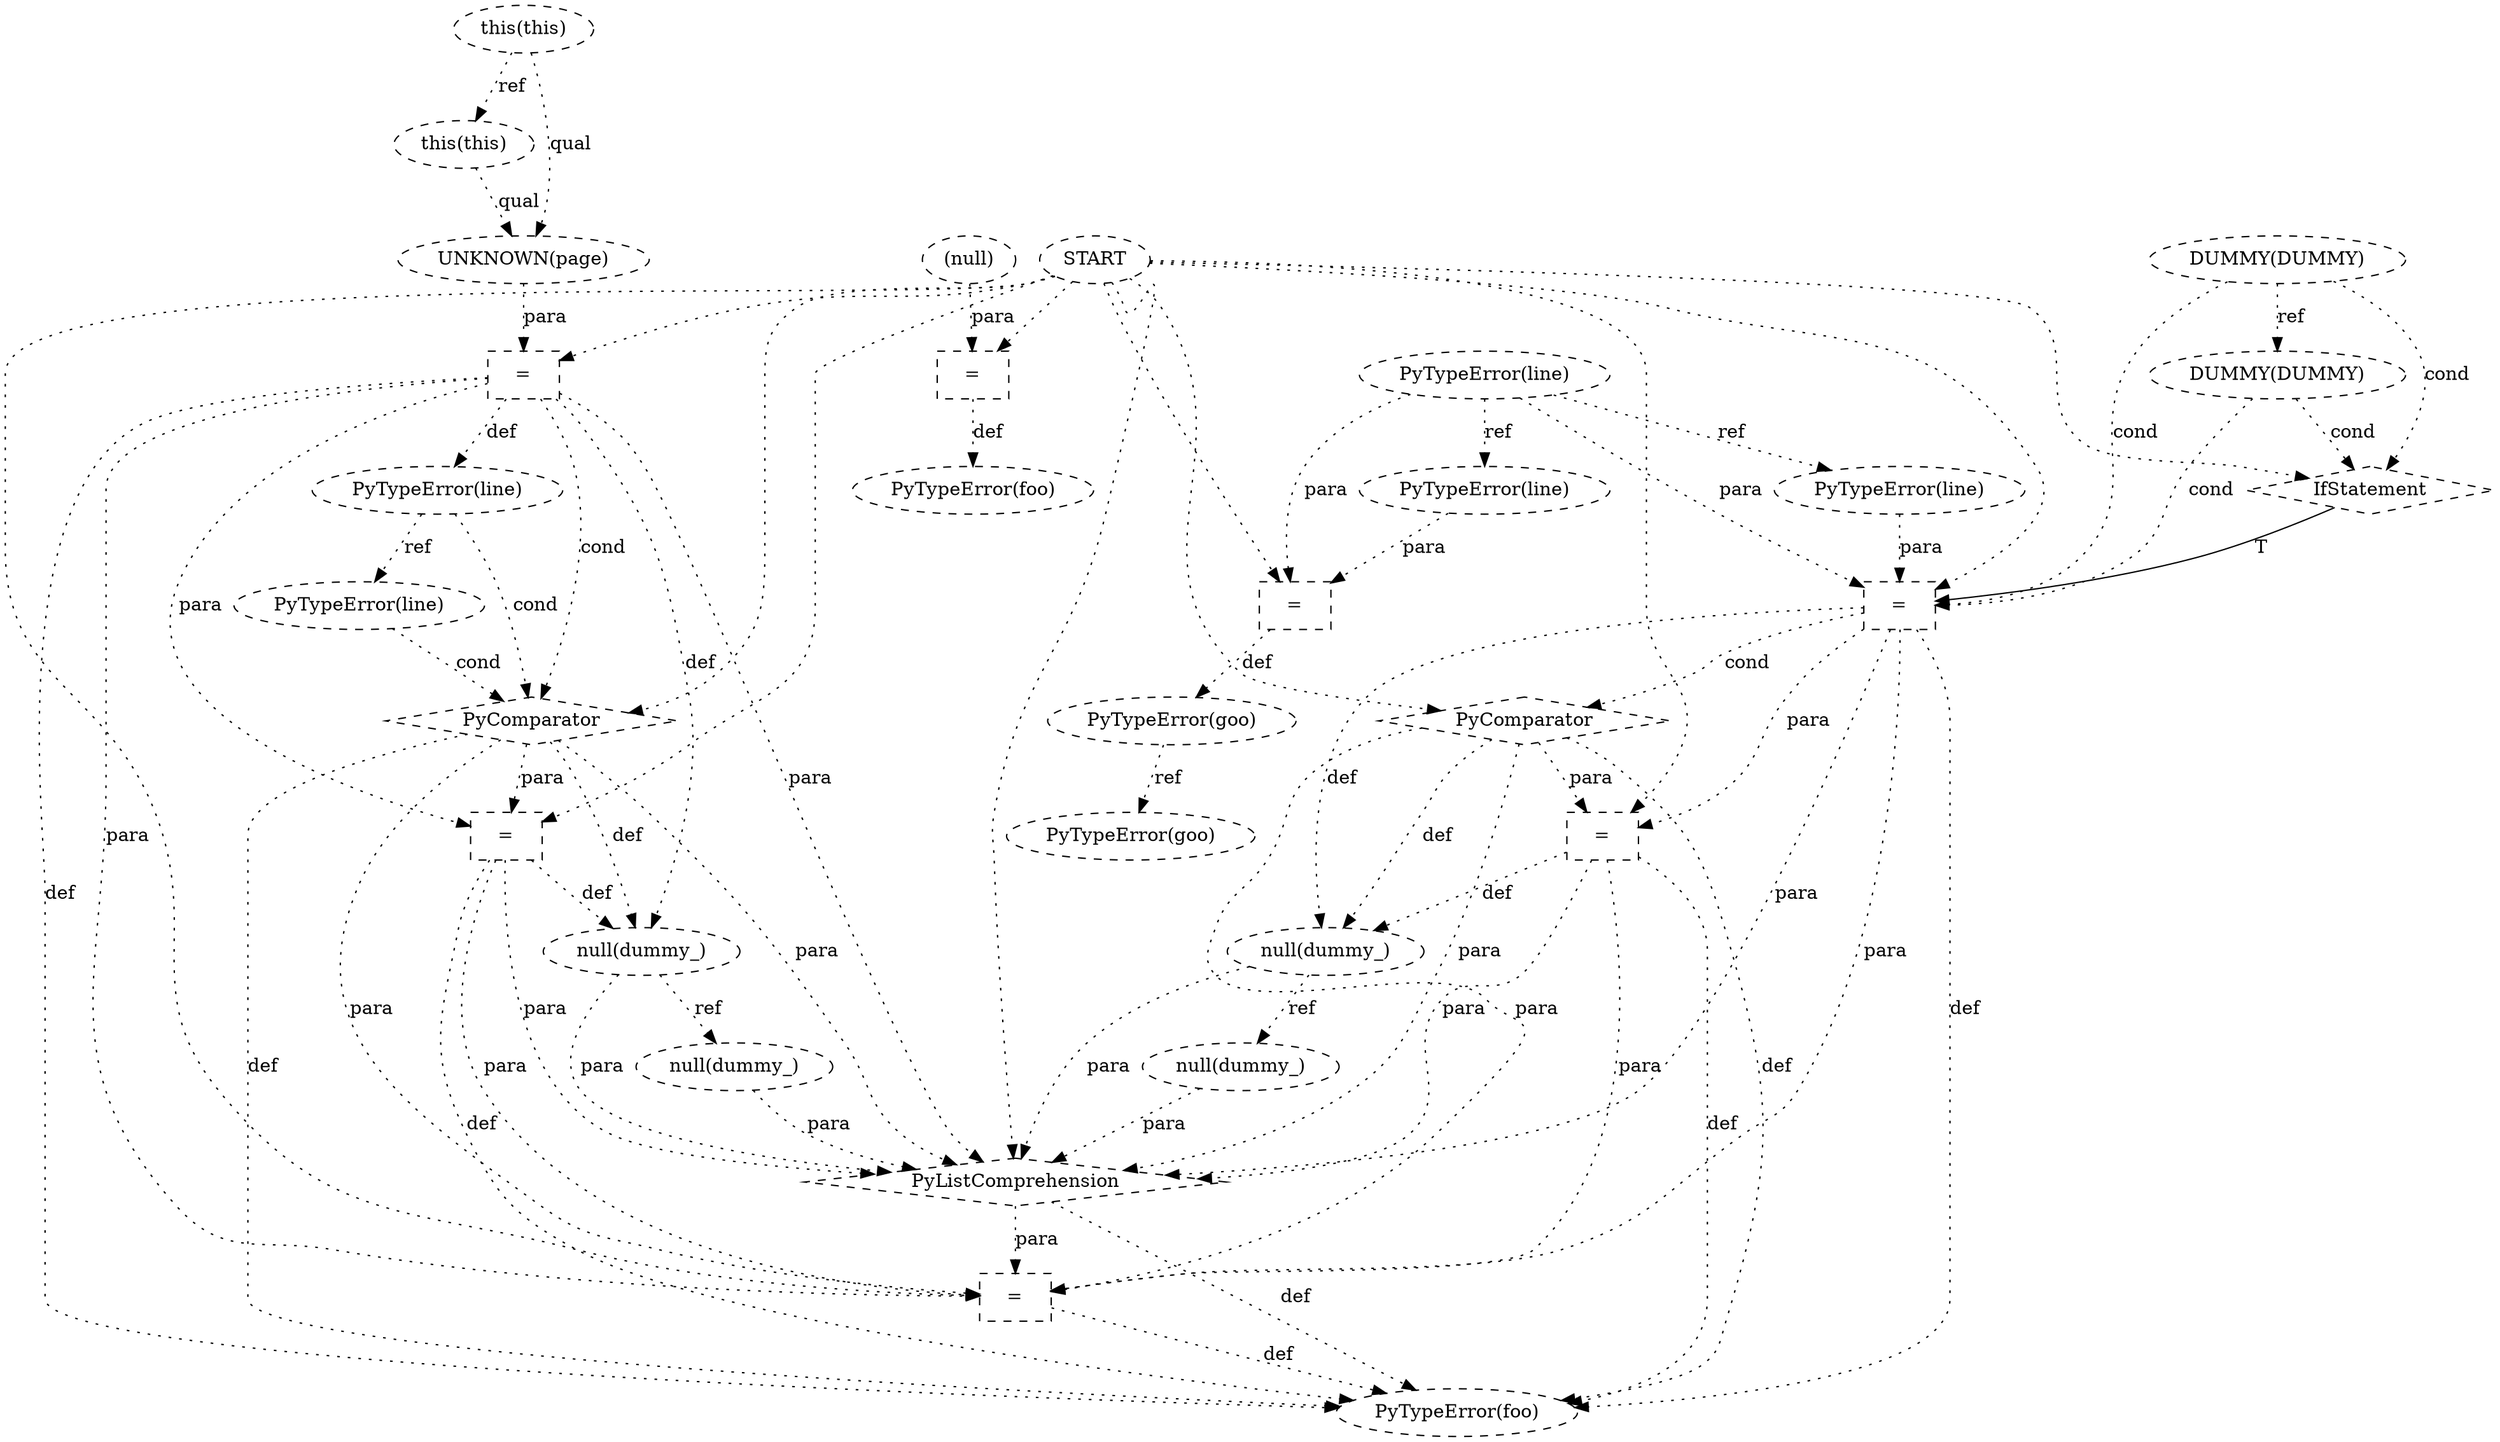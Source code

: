 digraph G {
1 [label="DUMMY(DUMMY)" shape=ellipse style=dashed color=black fontcolor=black]
2 [label="null(dummy_)" shape=ellipse style=dashed color=black fontcolor=black]
3 [label="PyComparator" shape=diamond style=dashed color=black fontcolor=black]
4 [label="PyTypeError(line)" shape=ellipse style=dashed color=black fontcolor=black]
5 [label="PyListComprehension" shape=diamond style=dashed color=black fontcolor=black]
6 [label="PyTypeError(goo)" shape=ellipse style=dashed color=black fontcolor=black]
7 [label="(null)" shape=ellipse style=dashed color=black fontcolor=black]
8 [label="null(dummy_)" shape=ellipse style=dashed color=black fontcolor=black]
9 [label="=" shape=box style=dashed color=black fontcolor=black]
10 [label="null(dummy_)" shape=ellipse style=dashed color=black fontcolor=black]
11 [label="IfStatement" shape=diamond style=dashed color=black fontcolor=black]
12 [label="this(this)" shape=ellipse style=dashed color=black fontcolor=black]
13 [label="DUMMY(DUMMY)" shape=ellipse style=dashed color=black fontcolor=black]
14 [label="PyTypeError(goo)" shape=ellipse style=dashed color=black fontcolor=black]
15 [label="=" shape=box style=dashed color=black fontcolor=black]
16 [label="this(this)" shape=ellipse style=dashed color=black fontcolor=black]
17 [label="=" shape=box style=dashed color=black fontcolor=black]
18 [label="PyTypeError(line)" shape=ellipse style=dashed color=black fontcolor=black]
19 [label="=" shape=box style=dashed color=black fontcolor=black]
20 [label="=" shape=box style=dashed color=black fontcolor=black]
21 [label="PyTypeError(line)" shape=ellipse style=dashed color=black fontcolor=black]
22 [label="PyTypeError(foo)" shape=ellipse style=dashed color=black fontcolor=black]
23 [label="PyTypeError(line)" shape=ellipse style=dashed color=black fontcolor=black]
24 [label="START" style=dashed color=black fontcolor=black]
25 [label="PyTypeError(foo)" shape=ellipse style=dashed color=black fontcolor=black]
26 [label="null(dummy_)" shape=ellipse style=dashed color=black fontcolor=black]
27 [label="=" shape=box style=dashed color=black fontcolor=black]
28 [label="=" shape=box style=dashed color=black fontcolor=black]
29 [label="PyTypeError(line)" shape=ellipse style=dashed color=black fontcolor=black]
30 [label="UNKNOWN(page)" shape=ellipse style=dashed color=black fontcolor=black]
31 [label="PyComparator" shape=diamond style=dashed color=black fontcolor=black]
13 -> 1 [label="ref" style=dotted];
10 -> 2 [label="ref" style=dotted];
24 -> 3 [label="" style=dotted];
23 -> 3 [label="cond" style=dotted];
21 -> 3 [label="cond" style=dotted];
9 -> 3 [label="cond" style=dotted];
24 -> 5 [label="" style=dotted];
26 -> 5 [label="para" style=dotted];
2 -> 5 [label="para" style=dotted];
10 -> 5 [label="para" style=dotted];
19 -> 5 [label="para" style=dotted];
31 -> 5 [label="para" style=dotted];
28 -> 5 [label="para" style=dotted];
8 -> 5 [label="para" style=dotted];
17 -> 5 [label="para" style=dotted];
3 -> 5 [label="para" style=dotted];
9 -> 5 [label="para" style=dotted];
14 -> 6 [label="ref" style=dotted];
17 -> 8 [label="def" style=dotted];
3 -> 8 [label="def" style=dotted];
9 -> 8 [label="def" style=dotted];
24 -> 9 [label="" style=dotted];
30 -> 9 [label="para" style=dotted];
19 -> 10 [label="def" style=dotted];
31 -> 10 [label="def" style=dotted];
28 -> 10 [label="def" style=dotted];
24 -> 11 [label="" style=dotted];
1 -> 11 [label="cond" style=dotted];
13 -> 11 [label="cond" style=dotted];
16 -> 12 [label="ref" style=dotted];
20 -> 14 [label="def" style=dotted];
24 -> 15 [label="" style=dotted];
5 -> 15 [label="para" style=dotted];
19 -> 15 [label="para" style=dotted];
31 -> 15 [label="para" style=dotted];
28 -> 15 [label="para" style=dotted];
17 -> 15 [label="para" style=dotted];
3 -> 15 [label="para" style=dotted];
9 -> 15 [label="para" style=dotted];
24 -> 17 [label="" style=dotted];
3 -> 17 [label="para" style=dotted];
9 -> 17 [label="para" style=dotted];
4 -> 18 [label="ref" style=dotted];
24 -> 19 [label="" style=dotted];
31 -> 19 [label="para" style=dotted];
28 -> 19 [label="para" style=dotted];
24 -> 20 [label="" style=dotted];
18 -> 20 [label="para" style=dotted];
4 -> 20 [label="para" style=dotted];
9 -> 21 [label="def" style=dotted];
15 -> 22 [label="def" style=dotted];
5 -> 22 [label="def" style=dotted];
19 -> 22 [label="def" style=dotted];
31 -> 22 [label="def" style=dotted];
28 -> 22 [label="def" style=dotted];
17 -> 22 [label="def" style=dotted];
3 -> 22 [label="def" style=dotted];
9 -> 22 [label="def" style=dotted];
21 -> 23 [label="ref" style=dotted];
27 -> 25 [label="def" style=dotted];
8 -> 26 [label="ref" style=dotted];
24 -> 27 [label="" style=dotted];
7 -> 27 [label="para" style=dotted];
11 -> 28 [label="T"];
29 -> 28 [label="para" style=dotted];
4 -> 28 [label="para" style=dotted];
24 -> 28 [label="" style=dotted];
1 -> 28 [label="cond" style=dotted];
13 -> 28 [label="cond" style=dotted];
4 -> 29 [label="ref" style=dotted];
12 -> 30 [label="qual" style=dotted];
16 -> 30 [label="qual" style=dotted];
24 -> 31 [label="" style=dotted];
28 -> 31 [label="cond" style=dotted];
}